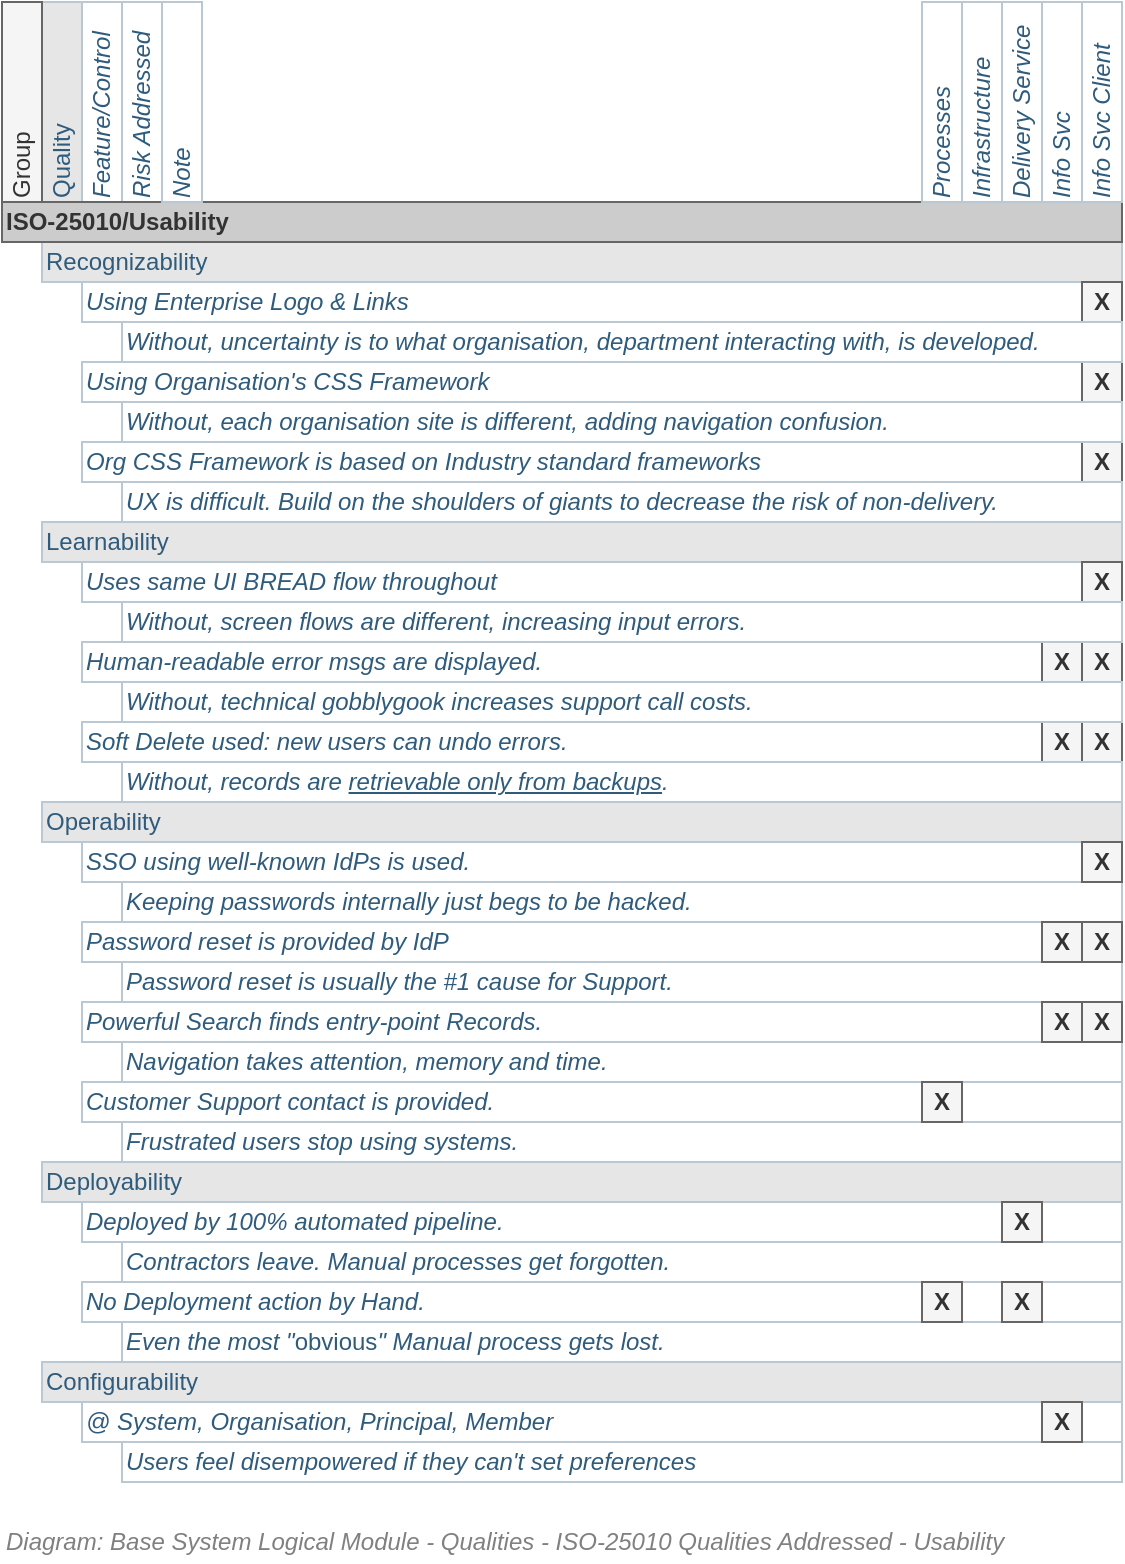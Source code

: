 <mxfile compressed="false" version="17.5.0" type="google">
  <diagram name="Qualities/Addressed/Usability" id="h6ycylG9nxu2J47n6hdn">
    <mxGraphModel grid="1" page="1" gridSize="10" guides="1" tooltips="1" connect="1" arrows="1" fold="1" pageScale="1" pageWidth="827" pageHeight="1169" math="0" shadow="0">
      <root>
        <mxCell id="R_PoujA9XYhNh4bMHHEq-0" />
        <mxCell id="R_PoujA9XYhNh4bMHHEq-6" value="Diagrams" parent="R_PoujA9XYhNh4bMHHEq-0" />
        <UserObject label="Quality" id="R_PoujA9XYhNh4bMHHEq-55">
          <mxCell style="strokeColor=#bac8d3;html=1;fontColor=#2f5b7c;fontSize=12;align=left;horizontal=0;fillColor=#E6E6E6;" vertex="1" parent="R_PoujA9XYhNh4bMHHEq-6">
            <mxGeometry x="140" y="180" width="20" height="100" as="geometry" />
          </mxCell>
        </UserObject>
        <UserObject label="Feature/Control" id="R_PoujA9XYhNh4bMHHEq-56">
          <mxCell style="strokeColor=#bac8d3;html=1;fontColor=#2f5b7c;fontSize=12;align=left;horizontal=0;fontStyle=2" vertex="1" parent="R_PoujA9XYhNh4bMHHEq-6">
            <mxGeometry x="160" y="180" width="20" height="100" as="geometry" />
          </mxCell>
        </UserObject>
        <UserObject label="Group" id="R_PoujA9XYhNh4bMHHEq-57">
          <mxCell style="strokeColor=#666666;html=1;fontColor=#333333;fontSize=12;align=left;horizontal=0;fillColor=#f5f5f5;" vertex="1" parent="R_PoujA9XYhNh4bMHHEq-6">
            <mxGeometry x="120" y="180" width="20" height="100" as="geometry" />
          </mxCell>
        </UserObject>
        <UserObject label="Risk Addressed" id="3WIg-UBAxyrME9ytdWcx-0">
          <mxCell style="strokeColor=#bac8d3;html=1;fontColor=#2f5b7c;fontSize=12;align=left;horizontal=0;fontStyle=2" vertex="1" parent="R_PoujA9XYhNh4bMHHEq-6">
            <mxGeometry x="180" y="180" width="20" height="100" as="geometry" />
          </mxCell>
        </UserObject>
        <UserObject label="Recognizability" id="R_PoujA9XYhNh4bMHHEq-14">
          <mxCell style="strokeColor=#bac8d3;html=1;fontColor=#2f5b7c;fontSize=12;align=left;fillColor=#E6E6E6;" vertex="1" parent="R_PoujA9XYhNh4bMHHEq-6">
            <mxGeometry x="140" y="300" width="540" height="20" as="geometry" />
          </mxCell>
        </UserObject>
        <UserObject label="Learnability" id="R_PoujA9XYhNh4bMHHEq-15">
          <mxCell style="strokeColor=#bac8d3;html=1;fontColor=#2f5b7c;fontSize=12;align=left;fillColor=#E6E6E6;" vertex="1" parent="R_PoujA9XYhNh4bMHHEq-6">
            <mxGeometry x="140" y="440" width="540" height="20" as="geometry" />
          </mxCell>
        </UserObject>
        <UserObject label="Operability" id="R_PoujA9XYhNh4bMHHEq-16">
          <mxCell style="strokeColor=#bac8d3;html=1;fontColor=#2f5b7c;fontSize=12;align=left;fillColor=#E6E6E6;" vertex="1" parent="R_PoujA9XYhNh4bMHHEq-6">
            <mxGeometry x="140" y="580" width="540" height="20" as="geometry" />
          </mxCell>
        </UserObject>
        <UserObject label="Deployability" id="R_PoujA9XYhNh4bMHHEq-17">
          <mxCell style="strokeColor=#bac8d3;html=1;fontColor=#2f5b7c;fontSize=12;align=left;fillColor=#E6E6E6;" vertex="1" parent="R_PoujA9XYhNh4bMHHEq-6">
            <mxGeometry x="140" y="760" width="540" height="20" as="geometry" />
          </mxCell>
        </UserObject>
        <UserObject label="Configurability" id="R_PoujA9XYhNh4bMHHEq-18">
          <mxCell style="strokeColor=#bac8d3;html=1;fontColor=#2f5b7c;fontSize=12;align=left;fillColor=#E6E6E6;" vertex="1" parent="R_PoujA9XYhNh4bMHHEq-6">
            <mxGeometry x="140" y="860" width="540" height="20" as="geometry" />
          </mxCell>
        </UserObject>
        <UserObject label="Org CSS Framework is based on Industry standard frameworks" id="R_PoujA9XYhNh4bMHHEq-28">
          <mxCell style="strokeColor=#bac8d3;html=1;fontColor=#2f5b7c;fontSize=12;align=left;fontStyle=2" vertex="1" parent="R_PoujA9XYhNh4bMHHEq-6">
            <mxGeometry x="160" y="400" width="520" height="20" as="geometry" />
          </mxCell>
        </UserObject>
        <UserObject label="Using Enterprise Logo &amp;amp; Links" id="R_PoujA9XYhNh4bMHHEq-30">
          <mxCell style="strokeColor=#bac8d3;html=1;fontColor=#2f5b7c;fontSize=12;align=left;fontStyle=2" vertex="1" parent="R_PoujA9XYhNh4bMHHEq-6">
            <mxGeometry x="160" y="320" width="520" height="20" as="geometry" />
          </mxCell>
        </UserObject>
        <UserObject label="Uses same UI BREAD flow throughout" id="R_PoujA9XYhNh4bMHHEq-31">
          <mxCell style="strokeColor=#bac8d3;html=1;fontColor=#2f5b7c;fontSize=12;align=left;fontStyle=2" vertex="1" parent="R_PoujA9XYhNh4bMHHEq-6">
            <mxGeometry x="160" y="460" width="520" height="20" as="geometry" />
          </mxCell>
        </UserObject>
        <UserObject label="Deployed by 100% automated pipeline." id="R_PoujA9XYhNh4bMHHEq-32">
          <mxCell style="strokeColor=#bac8d3;html=1;fontColor=#2f5b7c;fontSize=12;align=left;fontStyle=2" vertex="1" parent="R_PoujA9XYhNh4bMHHEq-6">
            <mxGeometry x="160" y="780" width="520" height="20" as="geometry" />
          </mxCell>
        </UserObject>
        <UserObject label="@ System, Organisation, Principal, Member" id="R_PoujA9XYhNh4bMHHEq-33">
          <mxCell style="strokeColor=#bac8d3;html=1;fontColor=#2f5b7c;fontSize=12;align=left;fontStyle=2" vertex="1" parent="R_PoujA9XYhNh4bMHHEq-6">
            <mxGeometry x="160" y="880" width="520" height="20" as="geometry" />
          </mxCell>
        </UserObject>
        <UserObject label="SSO using well-known IdPs is used." id="R_PoujA9XYhNh4bMHHEq-45">
          <mxCell style="strokeColor=#bac8d3;html=1;fontColor=#2f5b7c;fontSize=12;align=left;fontStyle=2" vertex="1" parent="R_PoujA9XYhNh4bMHHEq-6">
            <mxGeometry x="160" y="600" width="520" height="20" as="geometry" />
          </mxCell>
        </UserObject>
        <UserObject label="Powerful Search finds entry-point Records." id="R_PoujA9XYhNh4bMHHEq-46">
          <mxCell style="strokeColor=#bac8d3;html=1;fontColor=#2f5b7c;fontSize=12;align=left;fontStyle=2" vertex="1" parent="R_PoujA9XYhNh4bMHHEq-6">
            <mxGeometry x="160" y="680" width="520" height="20" as="geometry" />
          </mxCell>
        </UserObject>
        <UserObject label="Soft Delete used: new users can undo errors." id="R_PoujA9XYhNh4bMHHEq-47">
          <mxCell style="strokeColor=#bac8d3;html=1;fontColor=#2f5b7c;fontSize=12;align=left;fontStyle=2" vertex="1" parent="R_PoujA9XYhNh4bMHHEq-6">
            <mxGeometry x="160" y="540" width="520" height="20" as="geometry" />
          </mxCell>
        </UserObject>
        <UserObject label="ISO-25010/Usability" id="R_PoujA9XYhNh4bMHHEq-49">
          <mxCell style="strokeColor=#666666;html=1;fontColor=#333333;fontSize=12;align=left;fontStyle=1;fillColor=#CCCCCC;" vertex="1" parent="R_PoujA9XYhNh4bMHHEq-6">
            <mxGeometry x="120" y="280" width="560" height="20" as="geometry" />
          </mxCell>
        </UserObject>
        <UserObject label="Using Organisation&#39;s CSS Framework" id="R_PoujA9XYhNh4bMHHEq-58">
          <mxCell style="strokeColor=#bac8d3;html=1;fontColor=#2f5b7c;fontSize=12;align=left;fontStyle=2" vertex="1" parent="R_PoujA9XYhNh4bMHHEq-6">
            <mxGeometry x="160" y="360" width="520" height="20" as="geometry" />
          </mxCell>
        </UserObject>
        <UserObject label="No Deployment action by Hand." id="R_PoujA9XYhNh4bMHHEq-62">
          <mxCell style="strokeColor=#bac8d3;html=1;fontColor=#2f5b7c;fontSize=12;align=left;fontStyle=2" vertex="1" parent="R_PoujA9XYhNh4bMHHEq-6">
            <mxGeometry x="160" y="820" width="520" height="20" as="geometry" />
          </mxCell>
        </UserObject>
        <UserObject label="Human-readable error msgs are displayed." id="R_PoujA9XYhNh4bMHHEq-69">
          <mxCell style="strokeColor=#bac8d3;html=1;fontColor=#2f5b7c;fontSize=12;align=left;fontStyle=2" vertex="1" parent="R_PoujA9XYhNh4bMHHEq-6">
            <mxGeometry x="160" y="500" width="520" height="20" as="geometry" />
          </mxCell>
        </UserObject>
        <UserObject label="Password reset is provided by IdP" id="R_PoujA9XYhNh4bMHHEq-72">
          <mxCell style="strokeColor=#bac8d3;html=1;fontColor=#2f5b7c;fontSize=12;align=left;fontStyle=2" vertex="1" parent="R_PoujA9XYhNh4bMHHEq-6">
            <mxGeometry x="160" y="640" width="520" height="20" as="geometry" />
          </mxCell>
        </UserObject>
        <UserObject label="Customer Support contact is provided." id="R_PoujA9XYhNh4bMHHEq-73">
          <mxCell style="strokeColor=#bac8d3;html=1;fontColor=#2f5b7c;fontSize=12;align=left;fontStyle=2" vertex="1" parent="R_PoujA9XYhNh4bMHHEq-6">
            <mxGeometry x="160" y="720" width="520" height="20" as="geometry" />
          </mxCell>
        </UserObject>
        <UserObject label="&lt;font style=&quot;font-size: 12px&quot;&gt;Keeping passwords internally just begs to be hacked.&lt;/font&gt;" id="ESOBvNc76D20uMSK7XI4-6">
          <mxCell style="strokeColor=#bac8d3;html=1;fontColor=#2f5b7c;fontSize=12;align=left;fontStyle=2" vertex="1" parent="R_PoujA9XYhNh4bMHHEq-6">
            <mxGeometry x="180" y="620" width="500" height="20" as="geometry" />
          </mxCell>
        </UserObject>
        <UserObject label="&lt;font style=&quot;font-size: 12px&quot;&gt;Password reset is usually the #1 cause for Support.&lt;/font&gt;" id="ESOBvNc76D20uMSK7XI4-7">
          <mxCell style="strokeColor=#bac8d3;html=1;fontColor=#2f5b7c;fontSize=12;align=left;fontStyle=2" vertex="1" parent="R_PoujA9XYhNh4bMHHEq-6">
            <mxGeometry x="180" y="660" width="500" height="20" as="geometry" />
          </mxCell>
        </UserObject>
        <UserObject label="Navigation takes attention, memory and time.&amp;nbsp;" id="ESOBvNc76D20uMSK7XI4-8">
          <mxCell style="strokeColor=#bac8d3;html=1;fontColor=#2f5b7c;fontSize=12;align=left;fontStyle=2" vertex="1" parent="R_PoujA9XYhNh4bMHHEq-6">
            <mxGeometry x="180" y="700" width="500" height="20" as="geometry" />
          </mxCell>
        </UserObject>
        <UserObject label="Frustrated users stop using systems." id="ESOBvNc76D20uMSK7XI4-9">
          <mxCell style="strokeColor=#bac8d3;html=1;fontColor=#2f5b7c;fontSize=12;align=left;fontStyle=2" vertex="1" parent="R_PoujA9XYhNh4bMHHEq-6">
            <mxGeometry x="180" y="740" width="500" height="20" as="geometry" />
          </mxCell>
        </UserObject>
        <UserObject label="Contractors leave. Manual processes get forgotten." id="ESOBvNc76D20uMSK7XI4-10">
          <mxCell style="strokeColor=#bac8d3;html=1;fontColor=#2f5b7c;fontSize=12;align=left;fontStyle=2" vertex="1" parent="R_PoujA9XYhNh4bMHHEq-6">
            <mxGeometry x="180" y="800" width="500" height="20" as="geometry" />
          </mxCell>
        </UserObject>
        <UserObject label="Even the most &quot;&lt;span style=&quot;font-style: normal; font-size: 12px;&quot;&gt;obvious&lt;/span&gt;&quot; Manual process gets lost." id="ESOBvNc76D20uMSK7XI4-11">
          <mxCell style="strokeColor=#bac8d3;html=1;fontColor=#2f5b7c;fontSize=12;align=left;fontStyle=2" vertex="1" parent="R_PoujA9XYhNh4bMHHEq-6">
            <mxGeometry x="180" y="840" width="500" height="20" as="geometry" />
          </mxCell>
        </UserObject>
        <UserObject label="&lt;font style=&quot;font-size: 12px;&quot;&gt;Users feel disempowered if they can&#39;t set preferences&lt;/font&gt;" id="ESOBvNc76D20uMSK7XI4-12">
          <mxCell style="strokeColor=#bac8d3;html=1;fontColor=#2f5b7c;fontSize=12;align=left;fontStyle=2" vertex="1" parent="R_PoujA9XYhNh4bMHHEq-6">
            <mxGeometry x="180" y="900" width="500" height="20" as="geometry" />
          </mxCell>
        </UserObject>
        <UserObject label="Note" id="2fDW1WyvW7qcdETNMVSm-0">
          <mxCell style="strokeColor=#bac8d3;html=1;fontColor=#2f5b7c;fontSize=12;align=left;horizontal=0;fontStyle=2" vertex="1" parent="R_PoujA9XYhNh4bMHHEq-6">
            <mxGeometry x="200" y="180" width="20" height="100" as="geometry" />
          </mxCell>
        </UserObject>
        <UserObject label="Infrastructure" id="PhZptisgSt4uzMN1Ap9i-0">
          <mxCell style="strokeColor=#bac8d3;html=1;fontColor=#2f5b7c;fontSize=12;align=left;horizontal=0;fontStyle=2" vertex="1" parent="R_PoujA9XYhNh4bMHHEq-6">
            <mxGeometry x="600" y="180" width="20" height="100" as="geometry" />
          </mxCell>
        </UserObject>
        <UserObject label="Info Svc" id="PhZptisgSt4uzMN1Ap9i-1">
          <mxCell style="strokeColor=#bac8d3;html=1;fontColor=#2f5b7c;fontSize=12;align=left;horizontal=0;fontStyle=2" vertex="1" parent="R_PoujA9XYhNh4bMHHEq-6">
            <mxGeometry x="640" y="180" width="20" height="100" as="geometry" />
          </mxCell>
        </UserObject>
        <UserObject label="Info Svc Client" id="PhZptisgSt4uzMN1Ap9i-2">
          <mxCell style="strokeColor=#bac8d3;html=1;fontColor=#2f5b7c;fontSize=12;align=left;horizontal=0;fontStyle=2" vertex="1" parent="R_PoujA9XYhNh4bMHHEq-6">
            <mxGeometry x="660" y="180" width="20" height="100" as="geometry" />
          </mxCell>
        </UserObject>
        <UserObject label="Delivery Service" id="PhZptisgSt4uzMN1Ap9i-3">
          <mxCell style="strokeColor=#bac8d3;html=1;fontColor=#2f5b7c;fontSize=12;align=left;horizontal=0;fontStyle=2" vertex="1" parent="R_PoujA9XYhNh4bMHHEq-6">
            <mxGeometry x="620" y="180" width="20" height="100" as="geometry" />
          </mxCell>
        </UserObject>
        <UserObject label="Processes" id="PhZptisgSt4uzMN1Ap9i-5">
          <mxCell style="strokeColor=#bac8d3;html=1;fontColor=#2f5b7c;fontSize=12;align=left;horizontal=0;fontStyle=2" vertex="1" parent="R_PoujA9XYhNh4bMHHEq-6">
            <mxGeometry x="580" y="180" width="20" height="100" as="geometry" />
          </mxCell>
        </UserObject>
        <mxCell id="PhZptisgSt4uzMN1Ap9i-7" value="&lt;b&gt;X&lt;/b&gt;" style="text;html=1;strokeColor=#666666;fillColor=#f5f5f5;align=center;verticalAlign=middle;whiteSpace=wrap;rounded=0;fontSize=12;fontColor=#333333;" vertex="1" parent="R_PoujA9XYhNh4bMHHEq-6">
          <mxGeometry x="660" y="320" width="20" height="20" as="geometry" />
        </mxCell>
        <mxCell id="PhZptisgSt4uzMN1Ap9i-8" value="&lt;b&gt;X&lt;/b&gt;" style="text;html=1;strokeColor=#666666;fillColor=#f5f5f5;align=center;verticalAlign=middle;whiteSpace=wrap;rounded=0;fontSize=12;fontColor=#333333;" vertex="1" parent="R_PoujA9XYhNh4bMHHEq-6">
          <mxGeometry x="660" y="360" width="20" height="20" as="geometry" />
        </mxCell>
        <mxCell id="PhZptisgSt4uzMN1Ap9i-9" value="&lt;b&gt;X&lt;/b&gt;" style="text;html=1;strokeColor=#666666;fillColor=#f5f5f5;align=center;verticalAlign=middle;whiteSpace=wrap;rounded=0;fontSize=12;fontColor=#333333;" vertex="1" parent="R_PoujA9XYhNh4bMHHEq-6">
          <mxGeometry x="660" y="400" width="20" height="20" as="geometry" />
        </mxCell>
        <mxCell id="PhZptisgSt4uzMN1Ap9i-10" value="&lt;b&gt;X&lt;/b&gt;" style="text;html=1;strokeColor=#666666;fillColor=#f5f5f5;align=center;verticalAlign=middle;whiteSpace=wrap;rounded=0;fontSize=12;fontColor=#333333;" vertex="1" parent="R_PoujA9XYhNh4bMHHEq-6">
          <mxGeometry x="660" y="460" width="20" height="20" as="geometry" />
        </mxCell>
        <mxCell id="PhZptisgSt4uzMN1Ap9i-11" value="&lt;b&gt;X&lt;/b&gt;" style="text;html=1;strokeColor=#666666;fillColor=#f5f5f5;align=center;verticalAlign=middle;whiteSpace=wrap;rounded=0;fontSize=12;fontColor=#333333;" vertex="1" parent="R_PoujA9XYhNh4bMHHEq-6">
          <mxGeometry x="660" y="500" width="20" height="20" as="geometry" />
        </mxCell>
        <mxCell id="PhZptisgSt4uzMN1Ap9i-12" value="&lt;b&gt;X&lt;/b&gt;" style="text;html=1;strokeColor=#666666;fillColor=#f5f5f5;align=center;verticalAlign=middle;whiteSpace=wrap;rounded=0;fontSize=12;fontColor=#333333;" vertex="1" parent="R_PoujA9XYhNh4bMHHEq-6">
          <mxGeometry x="640" y="500" width="20" height="20" as="geometry" />
        </mxCell>
        <mxCell id="PhZptisgSt4uzMN1Ap9i-13" value="&lt;b&gt;X&lt;/b&gt;" style="text;html=1;strokeColor=#666666;fillColor=#f5f5f5;align=center;verticalAlign=middle;whiteSpace=wrap;rounded=0;fontSize=12;fontColor=#333333;" vertex="1" parent="R_PoujA9XYhNh4bMHHEq-6">
          <mxGeometry x="640" y="540" width="20" height="20" as="geometry" />
        </mxCell>
        <mxCell id="PhZptisgSt4uzMN1Ap9i-14" value="&lt;b&gt;X&lt;/b&gt;" style="text;html=1;strokeColor=#666666;fillColor=#f5f5f5;align=center;verticalAlign=middle;whiteSpace=wrap;rounded=0;fontSize=12;fontColor=#333333;" vertex="1" parent="R_PoujA9XYhNh4bMHHEq-6">
          <mxGeometry x="660" y="540" width="20" height="20" as="geometry" />
        </mxCell>
        <mxCell id="PhZptisgSt4uzMN1Ap9i-15" value="&lt;b&gt;X&lt;/b&gt;" style="text;html=1;strokeColor=#666666;fillColor=#f5f5f5;align=center;verticalAlign=middle;whiteSpace=wrap;rounded=0;fontSize=12;fontColor=#333333;" vertex="1" parent="R_PoujA9XYhNh4bMHHEq-6">
          <mxGeometry x="660" y="600" width="20" height="20" as="geometry" />
        </mxCell>
        <mxCell id="PhZptisgSt4uzMN1Ap9i-16" value="&lt;b&gt;X&lt;/b&gt;" style="text;html=1;strokeColor=#666666;fillColor=#f5f5f5;align=center;verticalAlign=middle;whiteSpace=wrap;rounded=0;fontSize=12;fontColor=#333333;" vertex="1" parent="R_PoujA9XYhNh4bMHHEq-6">
          <mxGeometry x="640" y="640" width="20" height="20" as="geometry" />
        </mxCell>
        <mxCell id="PhZptisgSt4uzMN1Ap9i-17" value="&lt;b&gt;X&lt;/b&gt;" style="text;html=1;strokeColor=#666666;fillColor=#f5f5f5;align=center;verticalAlign=middle;whiteSpace=wrap;rounded=0;fontSize=12;fontColor=#333333;" vertex="1" parent="R_PoujA9XYhNh4bMHHEq-6">
          <mxGeometry x="660" y="640" width="20" height="20" as="geometry" />
        </mxCell>
        <mxCell id="PhZptisgSt4uzMN1Ap9i-18" value="&lt;b&gt;X&lt;/b&gt;" style="text;html=1;strokeColor=#666666;fillColor=#f5f5f5;align=center;verticalAlign=middle;whiteSpace=wrap;rounded=0;fontSize=12;fontColor=#333333;" vertex="1" parent="R_PoujA9XYhNh4bMHHEq-6">
          <mxGeometry x="660" y="680" width="20" height="20" as="geometry" />
        </mxCell>
        <mxCell id="PhZptisgSt4uzMN1Ap9i-19" value="&lt;b&gt;X&lt;/b&gt;" style="text;html=1;strokeColor=#666666;fillColor=#f5f5f5;align=center;verticalAlign=middle;whiteSpace=wrap;rounded=0;fontSize=12;fontColor=#333333;" vertex="1" parent="R_PoujA9XYhNh4bMHHEq-6">
          <mxGeometry x="640" y="680" width="20" height="20" as="geometry" />
        </mxCell>
        <mxCell id="PhZptisgSt4uzMN1Ap9i-20" value="&lt;b&gt;X&lt;/b&gt;" style="text;html=1;strokeColor=#666666;fillColor=#f5f5f5;align=center;verticalAlign=middle;whiteSpace=wrap;rounded=0;fontSize=12;fontColor=#333333;" vertex="1" parent="R_PoujA9XYhNh4bMHHEq-6">
          <mxGeometry x="580" y="720" width="20" height="20" as="geometry" />
        </mxCell>
        <mxCell id="PhZptisgSt4uzMN1Ap9i-21" value="&lt;b&gt;X&lt;/b&gt;" style="text;html=1;strokeColor=#666666;fillColor=#f5f5f5;align=center;verticalAlign=middle;whiteSpace=wrap;rounded=0;fontSize=12;fontColor=#333333;" vertex="1" parent="R_PoujA9XYhNh4bMHHEq-6">
          <mxGeometry x="620" y="780" width="20" height="20" as="geometry" />
        </mxCell>
        <mxCell id="PhZptisgSt4uzMN1Ap9i-22" value="&lt;b&gt;X&lt;/b&gt;" style="text;html=1;strokeColor=#666666;fillColor=#f5f5f5;align=center;verticalAlign=middle;whiteSpace=wrap;rounded=0;fontSize=12;fontColor=#333333;" vertex="1" parent="R_PoujA9XYhNh4bMHHEq-6">
          <mxGeometry x="580" y="820" width="20" height="20" as="geometry" />
        </mxCell>
        <mxCell id="PhZptisgSt4uzMN1Ap9i-23" value="&lt;b&gt;X&lt;/b&gt;" style="text;html=1;strokeColor=#666666;fillColor=#f5f5f5;align=center;verticalAlign=middle;whiteSpace=wrap;rounded=0;fontSize=12;fontColor=#333333;" vertex="1" parent="R_PoujA9XYhNh4bMHHEq-6">
          <mxGeometry x="620" y="820" width="20" height="20" as="geometry" />
        </mxCell>
        <mxCell id="PhZptisgSt4uzMN1Ap9i-24" value="&lt;b&gt;X&lt;/b&gt;" style="text;html=1;strokeColor=#666666;fillColor=#f5f5f5;align=center;verticalAlign=middle;whiteSpace=wrap;rounded=0;fontSize=12;fontColor=#333333;" vertex="1" parent="R_PoujA9XYhNh4bMHHEq-6">
          <mxGeometry x="640" y="880" width="20" height="20" as="geometry" />
        </mxCell>
        <mxCell id="DQnt33tMznpBkbV948rn-0" value="Title/Diagram" style="" parent="R_PoujA9XYhNh4bMHHEq-0" />
        <mxCell id="DQnt33tMznpBkbV948rn-1" value="&lt;font style=&quot;font-size: 12px&quot;&gt;Diagram: Base System Logical Module - Qualities -&amp;nbsp;ISO-25010 Qualities Addressed - Usability&lt;/font&gt;" style="text;strokeColor=none;fillColor=none;html=1;fontSize=12;fontStyle=2;verticalAlign=middle;align=left;shadow=0;glass=0;comic=0;opacity=30;fontColor=#808080;" vertex="1" parent="DQnt33tMznpBkbV948rn-0">
          <mxGeometry x="120" y="940" width="520" height="20" as="geometry" />
        </mxCell>
        <mxCell id="R_PoujA9XYhNh4bMHHEq-1" value="About" parent="R_PoujA9XYhNh4bMHHEq-0" />
        <UserObject label="Without, uncertainty is to what organisation, department interacting with, is developed." id="ESOBvNc76D20uMSK7XI4-0">
          <mxCell style="strokeColor=#bac8d3;html=1;fontColor=#2f5b7c;fontSize=12;align=left;fontStyle=2" vertex="1" parent="R_PoujA9XYhNh4bMHHEq-1">
            <mxGeometry x="180" y="340" width="500" height="20" as="geometry" />
          </mxCell>
        </UserObject>
        <UserObject label="Without, each organisation site is different, adding navigation confusion." id="ESOBvNc76D20uMSK7XI4-1">
          <mxCell style="strokeColor=#bac8d3;html=1;fontColor=#2f5b7c;fontSize=12;align=left;fontStyle=2" vertex="1" parent="R_PoujA9XYhNh4bMHHEq-1">
            <mxGeometry x="180" y="380" width="500" height="20" as="geometry" />
          </mxCell>
        </UserObject>
        <UserObject label="UX is difficult. Build on the shoulders of giants to decrease the risk of non-delivery." id="ESOBvNc76D20uMSK7XI4-2">
          <mxCell style="strokeColor=#bac8d3;html=1;fontColor=#2f5b7c;fontSize=12;align=left;fontStyle=2" vertex="1" parent="R_PoujA9XYhNh4bMHHEq-1">
            <mxGeometry x="180" y="420" width="500" height="20" as="geometry" />
          </mxCell>
        </UserObject>
        <UserObject label="Without, screen flows are different, increasing input errors." id="ESOBvNc76D20uMSK7XI4-3">
          <mxCell style="strokeColor=#bac8d3;html=1;fontColor=#2f5b7c;fontSize=12;align=left;fontStyle=2" vertex="1" parent="R_PoujA9XYhNh4bMHHEq-1">
            <mxGeometry x="180" y="480" width="500" height="20" as="geometry" />
          </mxCell>
        </UserObject>
        <UserObject label="Without, technical gobblygook increases support call costs." id="ESOBvNc76D20uMSK7XI4-4">
          <mxCell style="strokeColor=#bac8d3;html=1;fontColor=#2f5b7c;fontSize=12;align=left;fontStyle=2" vertex="1" parent="R_PoujA9XYhNh4bMHHEq-1">
            <mxGeometry x="180" y="520" width="500" height="20" as="geometry" />
          </mxCell>
        </UserObject>
        <UserObject label="Without, records are &lt;u style=&quot;font-size: 12px;&quot;&gt;retrievable only from backups&lt;/u&gt;." id="ESOBvNc76D20uMSK7XI4-5">
          <mxCell style="strokeColor=#bac8d3;html=1;fontColor=#2f5b7c;fontSize=12;align=left;fontStyle=2" vertex="1" parent="R_PoujA9XYhNh4bMHHEq-1">
            <mxGeometry x="180" y="560" width="500" height="20" as="geometry" />
          </mxCell>
        </UserObject>
      </root>
    </mxGraphModel>
  </diagram>
</mxfile>

